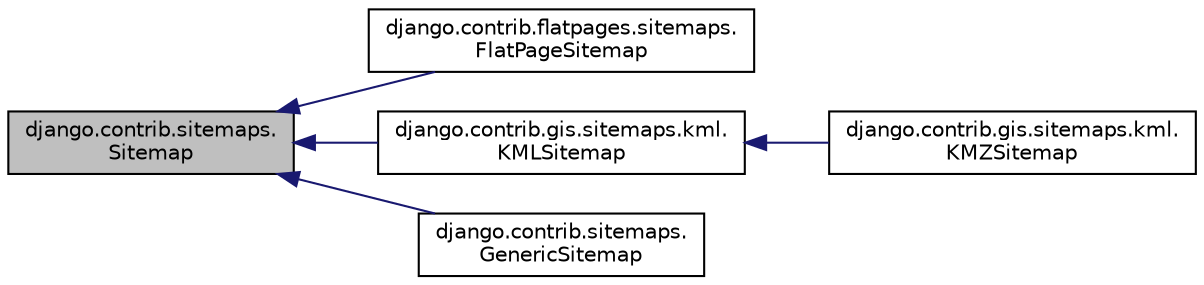 digraph "django.contrib.sitemaps.Sitemap"
{
 // LATEX_PDF_SIZE
  edge [fontname="Helvetica",fontsize="10",labelfontname="Helvetica",labelfontsize="10"];
  node [fontname="Helvetica",fontsize="10",shape=record];
  rankdir="LR";
  Node1 [label="django.contrib.sitemaps.\lSitemap",height=0.2,width=0.4,color="black", fillcolor="grey75", style="filled", fontcolor="black",tooltip=" "];
  Node1 -> Node2 [dir="back",color="midnightblue",fontsize="10",style="solid",fontname="Helvetica"];
  Node2 [label="django.contrib.flatpages.sitemaps.\lFlatPageSitemap",height=0.2,width=0.4,color="black", fillcolor="white", style="filled",URL="$da/db0/classdjango_1_1contrib_1_1flatpages_1_1sitemaps_1_1_flat_page_sitemap.html",tooltip=" "];
  Node1 -> Node3 [dir="back",color="midnightblue",fontsize="10",style="solid",fontname="Helvetica"];
  Node3 [label="django.contrib.gis.sitemaps.kml.\lKMLSitemap",height=0.2,width=0.4,color="black", fillcolor="white", style="filled",URL="$d0/dea/classdjango_1_1contrib_1_1gis_1_1sitemaps_1_1kml_1_1_k_m_l_sitemap.html",tooltip=" "];
  Node3 -> Node4 [dir="back",color="midnightblue",fontsize="10",style="solid",fontname="Helvetica"];
  Node4 [label="django.contrib.gis.sitemaps.kml.\lKMZSitemap",height=0.2,width=0.4,color="black", fillcolor="white", style="filled",URL="$de/d98/classdjango_1_1contrib_1_1gis_1_1sitemaps_1_1kml_1_1_k_m_z_sitemap.html",tooltip=" "];
  Node1 -> Node5 [dir="back",color="midnightblue",fontsize="10",style="solid",fontname="Helvetica"];
  Node5 [label="django.contrib.sitemaps.\lGenericSitemap",height=0.2,width=0.4,color="black", fillcolor="white", style="filled",URL="$d5/d7c/classdjango_1_1contrib_1_1sitemaps_1_1_generic_sitemap.html",tooltip=" "];
}
